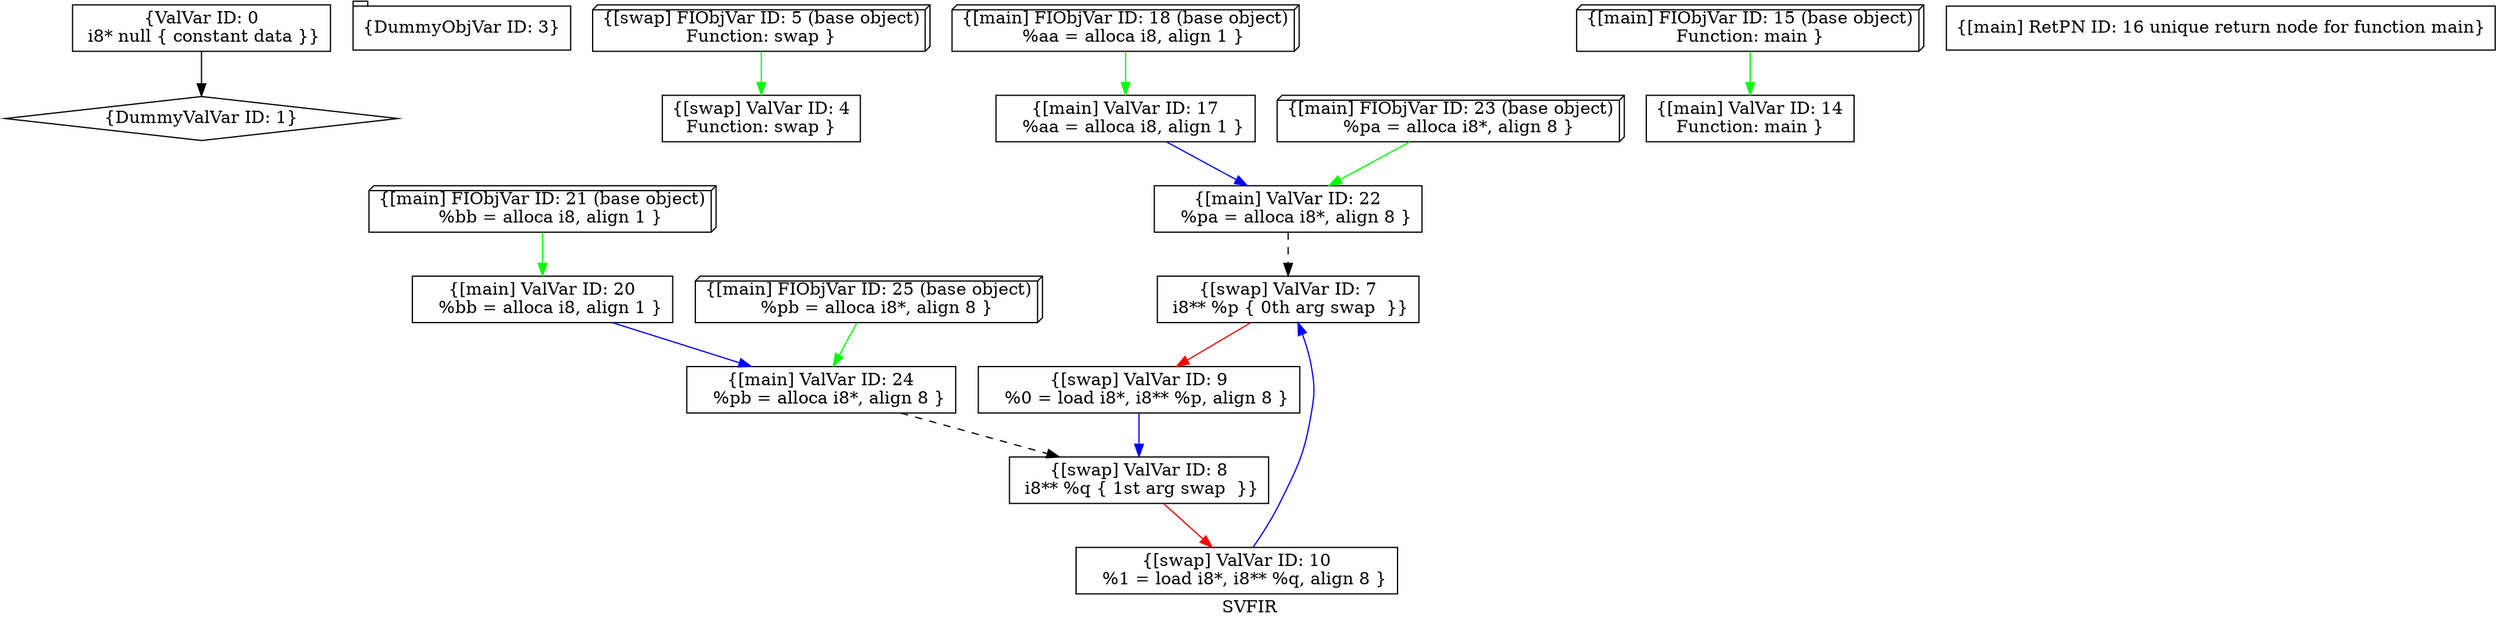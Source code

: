 digraph "SVFIR" {
	label="SVFIR";

	Node0x55d8c4ac52d0 [shape=record,shape=box,label="{ValVar ID: 0\n i8* null \{ constant data \}}"];
	Node0x55d8c4ac52d0 -> Node0x55d8c4ac5130[color=black];
	Node0x55d8c4ac5130 [shape=record,shape=diamond,label="{DummyValVar ID: 1}"];
	Node0x55d8c4ac4fe0 [shape=record,shape=tab,label="{DummyObjVar ID: 3}"];
	Node0x55d8c4ac59b0 [shape=record,shape=box,label="{[swap] ValVar ID: 4\nFunction: swap }"];
	Node0x55d8c4ac7750 [shape=record,shape=box3d,label="{[swap] FIObjVar ID: 5 (base object)\nFunction: swap }"];
	Node0x55d8c4ac7750 -> Node0x55d8c4ac59b0[color=green];
	Node0x55d8c4ac5af0 [shape=record,shape=box,label="{[swap] ValVar ID: 7\n i8** %p \{ 0th arg swap  \}}"];
	Node0x55d8c4ac5af0 -> Node0x55d8c4ac5d70[color=red];
	Node0x55d8c4ac5c30 [shape=record,shape=box,label="{[swap] ValVar ID: 8\n i8** %q \{ 1st arg swap  \}}"];
	Node0x55d8c4ac5c30 -> Node0x55d8c4ac5eb0[color=red];
	Node0x55d8c4ac5d70 [shape=record,shape=box,label="{[swap] ValVar ID: 9\n   %0 = load i8*, i8** %p, align 8 }"];
	Node0x55d8c4ac5d70 -> Node0x55d8c4ac5c30[color=blue];
	Node0x55d8c4ac5eb0 [shape=record,shape=box,label="{[swap] ValVar ID: 10\n   %1 = load i8*, i8** %q, align 8 }"];
	Node0x55d8c4ac5eb0 -> Node0x55d8c4ac5af0[color=blue];
	Node0x55d8c4ac63b0 [shape=record,shape=box,label="{[main] ValVar ID: 14\nFunction: main }"];
	Node0x55d8c4ac7910 [shape=record,shape=box3d,label="{[main] FIObjVar ID: 15 (base object)\nFunction: main }"];
	Node0x55d8c4ac7910 -> Node0x55d8c4ac63b0[color=green];
	Node0x55d8c4ac82a0 [shape=record,shape=box,label="{[main] RetPN ID: 16 unique return node for function main}"];
	Node0x55d8c4ac64f0 [shape=record,shape=box,label="{[main] ValVar ID: 17\n   %aa = alloca i8, align 1 }"];
	Node0x55d8c4ac64f0 -> Node0x55d8c4ac6770[color=blue];
	Node0x55d8c4ac7ad0 [shape=record,shape=box3d,label="{[main] FIObjVar ID: 18 (base object)\n   %aa = alloca i8, align 1 }"];
	Node0x55d8c4ac7ad0 -> Node0x55d8c4ac64f0[color=green];
	Node0x55d8c4ac6630 [shape=record,shape=box,label="{[main] ValVar ID: 20\n   %bb = alloca i8, align 1 }"];
	Node0x55d8c4ac6630 -> Node0x55d8c4ac68b0[color=blue];
	Node0x55d8c4ac7c90 [shape=record,shape=box3d,label="{[main] FIObjVar ID: 21 (base object)\n   %bb = alloca i8, align 1 }"];
	Node0x55d8c4ac7c90 -> Node0x55d8c4ac6630[color=green];
	Node0x55d8c4ac6770 [shape=record,shape=box,label="{[main] ValVar ID: 22\n   %pa = alloca i8*, align 8 }"];
	Node0x55d8c4ac6770 -> Node0x55d8c4ac5af0[color=black,style=dashed];
	Node0x55d8c4ac7e50 [shape=record,shape=box3d,label="{[main] FIObjVar ID: 23 (base object)\n   %pa = alloca i8*, align 8 }"];
	Node0x55d8c4ac7e50 -> Node0x55d8c4ac6770[color=green];
	Node0x55d8c4ac68b0 [shape=record,shape=box,label="{[main] ValVar ID: 24\n   %pb = alloca i8*, align 8 }"];
	Node0x55d8c4ac68b0 -> Node0x55d8c4ac5c30[color=black,style=dashed];
	Node0x55d8c4ac8010 [shape=record,shape=box3d,label="{[main] FIObjVar ID: 25 (base object)\n   %pb = alloca i8*, align 8 }"];
	Node0x55d8c4ac8010 -> Node0x55d8c4ac68b0[color=green];
}

